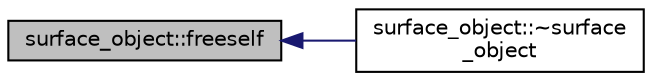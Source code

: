 digraph "surface_object::freeself"
{
  edge [fontname="Helvetica",fontsize="10",labelfontname="Helvetica",labelfontsize="10"];
  node [fontname="Helvetica",fontsize="10",shape=record];
  rankdir="LR";
  Node859 [label="surface_object::freeself",height=0.2,width=0.4,color="black", fillcolor="grey75", style="filled", fontcolor="black"];
  Node859 -> Node860 [dir="back",color="midnightblue",fontsize="10",style="solid",fontname="Helvetica"];
  Node860 [label="surface_object::~surface\l_object",height=0.2,width=0.4,color="black", fillcolor="white", style="filled",URL="$df/df8/classsurface__object.html#a880fa6d777c2bec7e7f01f1b667211c5"];
}
